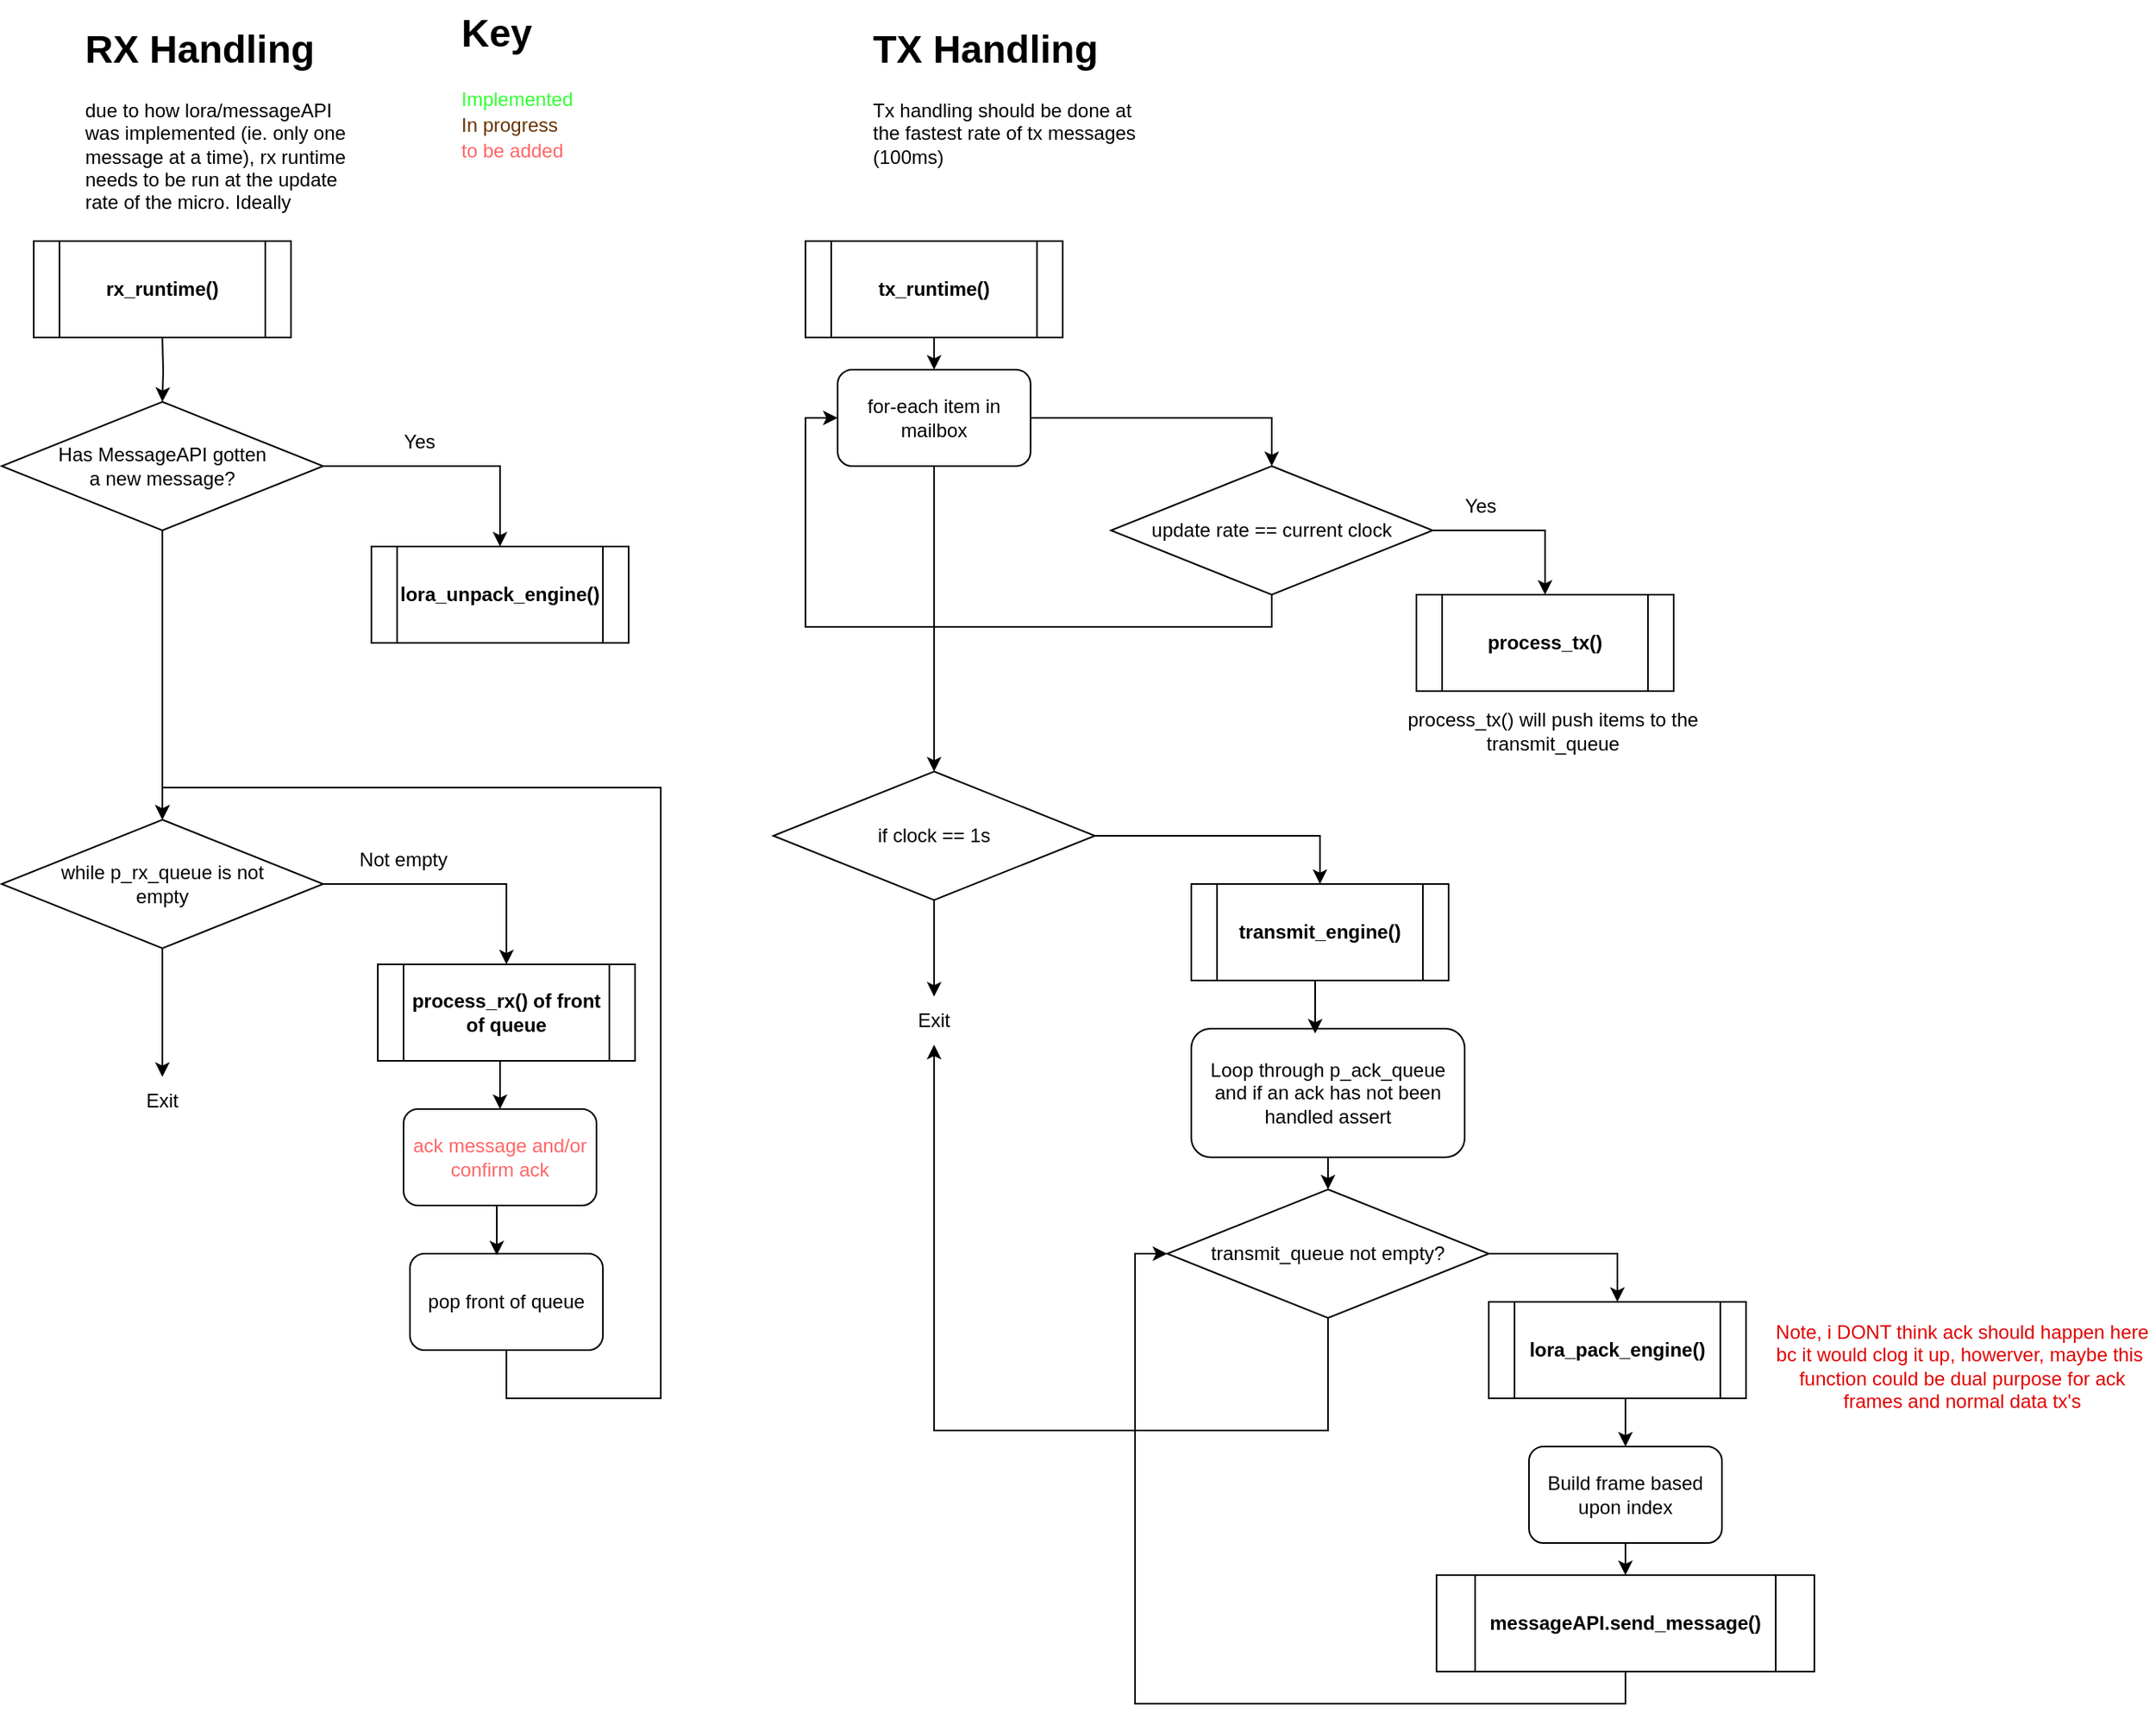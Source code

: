 <mxfile version="24.7.7">
  <diagram id="C5RBs43oDa-KdzZeNtuy" name="Page-1">
    <mxGraphModel dx="1234" dy="1146" grid="1" gridSize="10" guides="1" tooltips="1" connect="1" arrows="1" fold="1" page="1" pageScale="1" pageWidth="827" pageHeight="1169" math="0" shadow="0">
      <root>
        <mxCell id="WIyWlLk6GJQsqaUBKTNV-0" />
        <mxCell id="WIyWlLk6GJQsqaUBKTNV-1" parent="WIyWlLk6GJQsqaUBKTNV-0" />
        <mxCell id="f5HPm9VqEAg4-mi-M7pS-6" style="edgeStyle=orthogonalEdgeStyle;rounded=0;orthogonalLoop=1;jettySize=auto;html=1;exitX=0.5;exitY=1;exitDx=0;exitDy=0;entryX=0.5;entryY=0;entryDx=0;entryDy=0;" edge="1" parent="WIyWlLk6GJQsqaUBKTNV-1">
          <mxGeometry relative="1" as="geometry">
            <mxPoint x="140" y="230" as="sourcePoint" />
            <mxPoint x="140" y="270" as="targetPoint" />
          </mxGeometry>
        </mxCell>
        <mxCell id="f5HPm9VqEAg4-mi-M7pS-2" value="&lt;h1 style=&quot;margin-top: 0px;&quot;&gt;RX Handling&lt;/h1&gt;&lt;p&gt;due to how lora/messageAPI was implemented (ie. only one message at a time), rx runtime needs to be run at the update rate of the micro. Ideally&amp;nbsp;&lt;/p&gt;" style="text;html=1;whiteSpace=wrap;overflow=hidden;rounded=0;align=left;" vertex="1" parent="WIyWlLk6GJQsqaUBKTNV-1">
          <mxGeometry x="90" y="30" width="180" height="120" as="geometry" />
        </mxCell>
        <mxCell id="f5HPm9VqEAg4-mi-M7pS-3" value="&lt;h1 style=&quot;margin-top: 0px;&quot;&gt;TX Handling&lt;/h1&gt;&lt;p&gt;Tx handling should be done at the fastest rate of tx messages (100ms)&lt;/p&gt;" style="text;html=1;whiteSpace=wrap;overflow=hidden;rounded=0;align=left;" vertex="1" parent="WIyWlLk6GJQsqaUBKTNV-1">
          <mxGeometry x="580" y="30" width="180" height="120" as="geometry" />
        </mxCell>
        <mxCell id="f5HPm9VqEAg4-mi-M7pS-9" style="edgeStyle=orthogonalEdgeStyle;rounded=0;orthogonalLoop=1;jettySize=auto;html=1;exitX=1;exitY=0.5;exitDx=0;exitDy=0;entryX=0.5;entryY=0;entryDx=0;entryDy=0;" edge="1" parent="WIyWlLk6GJQsqaUBKTNV-1" source="f5HPm9VqEAg4-mi-M7pS-7" target="f5HPm9VqEAg4-mi-M7pS-17">
          <mxGeometry relative="1" as="geometry">
            <mxPoint x="350" y="360" as="targetPoint" />
          </mxGeometry>
        </mxCell>
        <mxCell id="f5HPm9VqEAg4-mi-M7pS-19" style="edgeStyle=orthogonalEdgeStyle;rounded=0;orthogonalLoop=1;jettySize=auto;html=1;exitX=0.5;exitY=1;exitDx=0;exitDy=0;" edge="1" parent="WIyWlLk6GJQsqaUBKTNV-1" source="f5HPm9VqEAg4-mi-M7pS-7" target="f5HPm9VqEAg4-mi-M7pS-18">
          <mxGeometry relative="1" as="geometry" />
        </mxCell>
        <mxCell id="f5HPm9VqEAg4-mi-M7pS-7" value="Has MessageAPI gotten&lt;div&gt;a new message?&lt;/div&gt;" style="rhombus;whiteSpace=wrap;html=1;" vertex="1" parent="WIyWlLk6GJQsqaUBKTNV-1">
          <mxGeometry x="40" y="270" width="200" height="80" as="geometry" />
        </mxCell>
        <mxCell id="f5HPm9VqEAg4-mi-M7pS-10" value="Yes" style="text;html=1;align=center;verticalAlign=middle;whiteSpace=wrap;rounded=0;" vertex="1" parent="WIyWlLk6GJQsqaUBKTNV-1">
          <mxGeometry x="270" y="280" width="60" height="30" as="geometry" />
        </mxCell>
        <mxCell id="f5HPm9VqEAg4-mi-M7pS-14" value="&lt;b&gt;rx_runtime()&lt;/b&gt;" style="shape=process;whiteSpace=wrap;html=1;backgroundOutline=1;" vertex="1" parent="WIyWlLk6GJQsqaUBKTNV-1">
          <mxGeometry x="60" y="170" width="160" height="60" as="geometry" />
        </mxCell>
        <mxCell id="f5HPm9VqEAg4-mi-M7pS-15" value="&lt;h1 style=&quot;margin-top: 0px;&quot;&gt;&lt;span style=&quot;background-color: initial;&quot;&gt;Key&lt;/span&gt;&lt;/h1&gt;&lt;h1 style=&quot;margin-top: 0px; line-height: 50%;&quot;&gt;&lt;span style=&quot;font-size: 12px; font-weight: 400;&quot;&gt;&lt;font color=&quot;#33ff33&quot;&gt;Implemented&lt;br&gt;&lt;/font&gt;&lt;font color=&quot;#663300&quot;&gt;In progress&lt;br&gt;&lt;/font&gt;&lt;font color=&quot;#ff6666&quot;&gt;to be added&lt;/font&gt;&lt;/span&gt;&lt;/h1&gt;" style="text;html=1;whiteSpace=wrap;overflow=hidden;rounded=0;align=left;" vertex="1" parent="WIyWlLk6GJQsqaUBKTNV-1">
          <mxGeometry x="324" y="20" width="180" height="150" as="geometry" />
        </mxCell>
        <mxCell id="f5HPm9VqEAg4-mi-M7pS-17" value="&lt;b&gt;lora_unpack_engine()&lt;/b&gt;" style="shape=process;whiteSpace=wrap;html=1;backgroundOutline=1;" vertex="1" parent="WIyWlLk6GJQsqaUBKTNV-1">
          <mxGeometry x="270" y="360" width="160" height="60" as="geometry" />
        </mxCell>
        <mxCell id="f5HPm9VqEAg4-mi-M7pS-21" style="edgeStyle=orthogonalEdgeStyle;rounded=0;orthogonalLoop=1;jettySize=auto;html=1;exitX=1;exitY=0.5;exitDx=0;exitDy=0;" edge="1" parent="WIyWlLk6GJQsqaUBKTNV-1" source="f5HPm9VqEAg4-mi-M7pS-18" target="f5HPm9VqEAg4-mi-M7pS-20">
          <mxGeometry relative="1" as="geometry" />
        </mxCell>
        <mxCell id="f5HPm9VqEAg4-mi-M7pS-35" style="edgeStyle=orthogonalEdgeStyle;rounded=0;orthogonalLoop=1;jettySize=auto;html=1;exitX=0.5;exitY=1;exitDx=0;exitDy=0;entryX=0.5;entryY=0;entryDx=0;entryDy=0;" edge="1" parent="WIyWlLk6GJQsqaUBKTNV-1" source="f5HPm9VqEAg4-mi-M7pS-18" target="f5HPm9VqEAg4-mi-M7pS-31">
          <mxGeometry relative="1" as="geometry" />
        </mxCell>
        <mxCell id="f5HPm9VqEAg4-mi-M7pS-18" value="while p_rx_queue is not&lt;div&gt;empty&lt;/div&gt;" style="rhombus;whiteSpace=wrap;html=1;" vertex="1" parent="WIyWlLk6GJQsqaUBKTNV-1">
          <mxGeometry x="40" y="530" width="200" height="80" as="geometry" />
        </mxCell>
        <mxCell id="f5HPm9VqEAg4-mi-M7pS-28" style="edgeStyle=orthogonalEdgeStyle;rounded=0;orthogonalLoop=1;jettySize=auto;html=1;exitX=0.5;exitY=1;exitDx=0;exitDy=0;entryX=0.5;entryY=0;entryDx=0;entryDy=0;" edge="1" parent="WIyWlLk6GJQsqaUBKTNV-1" source="f5HPm9VqEAg4-mi-M7pS-20" target="f5HPm9VqEAg4-mi-M7pS-27">
          <mxGeometry relative="1" as="geometry" />
        </mxCell>
        <mxCell id="f5HPm9VqEAg4-mi-M7pS-20" value="&lt;b&gt;process_rx() of front&lt;/b&gt;&lt;div&gt;&lt;b&gt;of queue&lt;/b&gt;&lt;/div&gt;" style="shape=process;whiteSpace=wrap;html=1;backgroundOutline=1;" vertex="1" parent="WIyWlLk6GJQsqaUBKTNV-1">
          <mxGeometry x="274" y="620" width="160" height="60" as="geometry" />
        </mxCell>
        <mxCell id="f5HPm9VqEAg4-mi-M7pS-22" value="Not empty" style="text;html=1;align=center;verticalAlign=middle;whiteSpace=wrap;rounded=0;" vertex="1" parent="WIyWlLk6GJQsqaUBKTNV-1">
          <mxGeometry x="260" y="540" width="60" height="30" as="geometry" />
        </mxCell>
        <mxCell id="f5HPm9VqEAg4-mi-M7pS-26" style="edgeStyle=orthogonalEdgeStyle;rounded=0;orthogonalLoop=1;jettySize=auto;html=1;exitX=0.5;exitY=1;exitDx=0;exitDy=0;entryX=0.5;entryY=0;entryDx=0;entryDy=0;" edge="1" parent="WIyWlLk6GJQsqaUBKTNV-1" source="f5HPm9VqEAg4-mi-M7pS-24" target="f5HPm9VqEAg4-mi-M7pS-18">
          <mxGeometry relative="1" as="geometry">
            <Array as="points">
              <mxPoint x="354" y="890" />
              <mxPoint x="450" y="890" />
              <mxPoint x="450" y="510" />
              <mxPoint x="140" y="510" />
            </Array>
          </mxGeometry>
        </mxCell>
        <mxCell id="f5HPm9VqEAg4-mi-M7pS-24" value="pop front of queue" style="rounded=1;whiteSpace=wrap;html=1;" vertex="1" parent="WIyWlLk6GJQsqaUBKTNV-1">
          <mxGeometry x="294" y="800" width="120" height="60" as="geometry" />
        </mxCell>
        <mxCell id="f5HPm9VqEAg4-mi-M7pS-27" value="ack message and/or&lt;div&gt;confirm ack&lt;/div&gt;" style="rounded=1;whiteSpace=wrap;html=1;fontColor=#FF6666;" vertex="1" parent="WIyWlLk6GJQsqaUBKTNV-1">
          <mxGeometry x="290" y="710" width="120" height="60" as="geometry" />
        </mxCell>
        <mxCell id="f5HPm9VqEAg4-mi-M7pS-29" style="edgeStyle=orthogonalEdgeStyle;rounded=0;orthogonalLoop=1;jettySize=auto;html=1;exitX=0.5;exitY=1;exitDx=0;exitDy=0;entryX=0.45;entryY=0.017;entryDx=0;entryDy=0;entryPerimeter=0;" edge="1" parent="WIyWlLk6GJQsqaUBKTNV-1" source="f5HPm9VqEAg4-mi-M7pS-27" target="f5HPm9VqEAg4-mi-M7pS-24">
          <mxGeometry relative="1" as="geometry" />
        </mxCell>
        <mxCell id="f5HPm9VqEAg4-mi-M7pS-31" value="&lt;br&gt;Exit&lt;div&gt;&lt;br&gt;&lt;/div&gt;" style="text;html=1;align=center;verticalAlign=middle;whiteSpace=wrap;rounded=0;" vertex="1" parent="WIyWlLk6GJQsqaUBKTNV-1">
          <mxGeometry x="110" y="690" width="60" height="30" as="geometry" />
        </mxCell>
        <mxCell id="f5HPm9VqEAg4-mi-M7pS-38" style="edgeStyle=orthogonalEdgeStyle;rounded=0;orthogonalLoop=1;jettySize=auto;html=1;exitX=0.5;exitY=1;exitDx=0;exitDy=0;entryX=0.5;entryY=0;entryDx=0;entryDy=0;" edge="1" parent="WIyWlLk6GJQsqaUBKTNV-1" source="f5HPm9VqEAg4-mi-M7pS-36" target="f5HPm9VqEAg4-mi-M7pS-37">
          <mxGeometry relative="1" as="geometry" />
        </mxCell>
        <mxCell id="f5HPm9VqEAg4-mi-M7pS-36" value="&lt;b&gt;tx_runtime()&lt;/b&gt;" style="shape=process;whiteSpace=wrap;html=1;backgroundOutline=1;" vertex="1" parent="WIyWlLk6GJQsqaUBKTNV-1">
          <mxGeometry x="540" y="170" width="160" height="60" as="geometry" />
        </mxCell>
        <mxCell id="f5HPm9VqEAg4-mi-M7pS-44" style="edgeStyle=orthogonalEdgeStyle;rounded=0;orthogonalLoop=1;jettySize=auto;html=1;exitX=1;exitY=0.5;exitDx=0;exitDy=0;entryX=0.5;entryY=0;entryDx=0;entryDy=0;" edge="1" parent="WIyWlLk6GJQsqaUBKTNV-1" source="f5HPm9VqEAg4-mi-M7pS-37" target="f5HPm9VqEAg4-mi-M7pS-40">
          <mxGeometry relative="1" as="geometry" />
        </mxCell>
        <mxCell id="f5HPm9VqEAg4-mi-M7pS-47" style="edgeStyle=orthogonalEdgeStyle;rounded=0;orthogonalLoop=1;jettySize=auto;html=1;exitX=0.5;exitY=1;exitDx=0;exitDy=0;" edge="1" parent="WIyWlLk6GJQsqaUBKTNV-1" source="f5HPm9VqEAg4-mi-M7pS-37">
          <mxGeometry relative="1" as="geometry">
            <mxPoint x="620" y="500" as="targetPoint" />
          </mxGeometry>
        </mxCell>
        <mxCell id="f5HPm9VqEAg4-mi-M7pS-37" value="for-each item in mailbox" style="rounded=1;whiteSpace=wrap;html=1;" vertex="1" parent="WIyWlLk6GJQsqaUBKTNV-1">
          <mxGeometry x="560" y="250" width="120" height="60" as="geometry" />
        </mxCell>
        <mxCell id="f5HPm9VqEAg4-mi-M7pS-43" style="edgeStyle=orthogonalEdgeStyle;rounded=0;orthogonalLoop=1;jettySize=auto;html=1;exitX=1;exitY=0.5;exitDx=0;exitDy=0;entryX=0.5;entryY=0;entryDx=0;entryDy=0;" edge="1" parent="WIyWlLk6GJQsqaUBKTNV-1" source="f5HPm9VqEAg4-mi-M7pS-40" target="f5HPm9VqEAg4-mi-M7pS-42">
          <mxGeometry relative="1" as="geometry" />
        </mxCell>
        <mxCell id="f5HPm9VqEAg4-mi-M7pS-45" style="edgeStyle=orthogonalEdgeStyle;rounded=0;orthogonalLoop=1;jettySize=auto;html=1;exitX=0.5;exitY=1;exitDx=0;exitDy=0;entryX=0;entryY=0.5;entryDx=0;entryDy=0;" edge="1" parent="WIyWlLk6GJQsqaUBKTNV-1" source="f5HPm9VqEAg4-mi-M7pS-40" target="f5HPm9VqEAg4-mi-M7pS-37">
          <mxGeometry relative="1" as="geometry" />
        </mxCell>
        <mxCell id="f5HPm9VqEAg4-mi-M7pS-40" value="update rate == current clock" style="rhombus;whiteSpace=wrap;html=1;" vertex="1" parent="WIyWlLk6GJQsqaUBKTNV-1">
          <mxGeometry x="730" y="310" width="200" height="80" as="geometry" />
        </mxCell>
        <mxCell id="f5HPm9VqEAg4-mi-M7pS-42" value="&lt;b&gt;process_tx()&lt;/b&gt;" style="shape=process;whiteSpace=wrap;html=1;backgroundOutline=1;" vertex="1" parent="WIyWlLk6GJQsqaUBKTNV-1">
          <mxGeometry x="920" y="390" width="160" height="60" as="geometry" />
        </mxCell>
        <mxCell id="f5HPm9VqEAg4-mi-M7pS-46" value="Yes" style="text;html=1;align=center;verticalAlign=middle;whiteSpace=wrap;rounded=0;" vertex="1" parent="WIyWlLk6GJQsqaUBKTNV-1">
          <mxGeometry x="930" y="320" width="60" height="30" as="geometry" />
        </mxCell>
        <mxCell id="f5HPm9VqEAg4-mi-M7pS-52" style="edgeStyle=orthogonalEdgeStyle;rounded=0;orthogonalLoop=1;jettySize=auto;html=1;exitX=1;exitY=0.5;exitDx=0;exitDy=0;entryX=0.5;entryY=0;entryDx=0;entryDy=0;" edge="1" parent="WIyWlLk6GJQsqaUBKTNV-1" source="f5HPm9VqEAg4-mi-M7pS-48" target="f5HPm9VqEAg4-mi-M7pS-51">
          <mxGeometry relative="1" as="geometry" />
        </mxCell>
        <mxCell id="f5HPm9VqEAg4-mi-M7pS-54" style="edgeStyle=orthogonalEdgeStyle;rounded=0;orthogonalLoop=1;jettySize=auto;html=1;exitX=0.5;exitY=1;exitDx=0;exitDy=0;entryX=0.5;entryY=0;entryDx=0;entryDy=0;" edge="1" parent="WIyWlLk6GJQsqaUBKTNV-1" source="f5HPm9VqEAg4-mi-M7pS-48" target="f5HPm9VqEAg4-mi-M7pS-53">
          <mxGeometry relative="1" as="geometry" />
        </mxCell>
        <mxCell id="f5HPm9VqEAg4-mi-M7pS-48" value="if clock == 1s" style="rhombus;whiteSpace=wrap;html=1;" vertex="1" parent="WIyWlLk6GJQsqaUBKTNV-1">
          <mxGeometry x="520" y="500" width="200" height="80" as="geometry" />
        </mxCell>
        <mxCell id="f5HPm9VqEAg4-mi-M7pS-50" value="process_tx() will push items to the transmit_queue" style="text;html=1;align=center;verticalAlign=middle;whiteSpace=wrap;rounded=0;" vertex="1" parent="WIyWlLk6GJQsqaUBKTNV-1">
          <mxGeometry x="910" y="460" width="190" height="30" as="geometry" />
        </mxCell>
        <mxCell id="f5HPm9VqEAg4-mi-M7pS-51" value="&lt;b&gt;transmit_engine()&lt;/b&gt;" style="shape=process;whiteSpace=wrap;html=1;backgroundOutline=1;" vertex="1" parent="WIyWlLk6GJQsqaUBKTNV-1">
          <mxGeometry x="780" y="570" width="160" height="60" as="geometry" />
        </mxCell>
        <mxCell id="f5HPm9VqEAg4-mi-M7pS-53" value="&lt;br&gt;Exit&lt;div&gt;&lt;br&gt;&lt;/div&gt;" style="text;html=1;align=center;verticalAlign=middle;whiteSpace=wrap;rounded=0;" vertex="1" parent="WIyWlLk6GJQsqaUBKTNV-1">
          <mxGeometry x="590" y="640" width="60" height="30" as="geometry" />
        </mxCell>
        <mxCell id="f5HPm9VqEAg4-mi-M7pS-60" style="edgeStyle=orthogonalEdgeStyle;rounded=0;orthogonalLoop=1;jettySize=auto;html=1;exitX=0.5;exitY=1;exitDx=0;exitDy=0;entryX=0.5;entryY=0;entryDx=0;entryDy=0;" edge="1" parent="WIyWlLk6GJQsqaUBKTNV-1" source="f5HPm9VqEAg4-mi-M7pS-55" target="f5HPm9VqEAg4-mi-M7pS-59">
          <mxGeometry relative="1" as="geometry" />
        </mxCell>
        <mxCell id="f5HPm9VqEAg4-mi-M7pS-55" value="Loop through p_ack_queue and if an ack has not been handled assert" style="rounded=1;whiteSpace=wrap;html=1;" vertex="1" parent="WIyWlLk6GJQsqaUBKTNV-1">
          <mxGeometry x="780" y="660" width="170" height="80" as="geometry" />
        </mxCell>
        <mxCell id="f5HPm9VqEAg4-mi-M7pS-56" style="edgeStyle=orthogonalEdgeStyle;rounded=0;orthogonalLoop=1;jettySize=auto;html=1;exitX=0.5;exitY=1;exitDx=0;exitDy=0;entryX=0.453;entryY=0.038;entryDx=0;entryDy=0;entryPerimeter=0;" edge="1" parent="WIyWlLk6GJQsqaUBKTNV-1" source="f5HPm9VqEAg4-mi-M7pS-51" target="f5HPm9VqEAg4-mi-M7pS-55">
          <mxGeometry relative="1" as="geometry" />
        </mxCell>
        <mxCell id="f5HPm9VqEAg4-mi-M7pS-68" style="edgeStyle=orthogonalEdgeStyle;rounded=0;orthogonalLoop=1;jettySize=auto;html=1;exitX=0.5;exitY=1;exitDx=0;exitDy=0;entryX=0.5;entryY=0;entryDx=0;entryDy=0;" edge="1" parent="WIyWlLk6GJQsqaUBKTNV-1" source="f5HPm9VqEAg4-mi-M7pS-58" target="f5HPm9VqEAg4-mi-M7pS-65">
          <mxGeometry relative="1" as="geometry" />
        </mxCell>
        <mxCell id="f5HPm9VqEAg4-mi-M7pS-58" value="&lt;b&gt;lora_pack_engine()&lt;/b&gt;" style="shape=process;whiteSpace=wrap;html=1;backgroundOutline=1;" vertex="1" parent="WIyWlLk6GJQsqaUBKTNV-1">
          <mxGeometry x="965" y="830" width="160" height="60" as="geometry" />
        </mxCell>
        <mxCell id="f5HPm9VqEAg4-mi-M7pS-61" style="edgeStyle=orthogonalEdgeStyle;rounded=0;orthogonalLoop=1;jettySize=auto;html=1;exitX=1;exitY=0.5;exitDx=0;exitDy=0;entryX=0.5;entryY=0;entryDx=0;entryDy=0;" edge="1" parent="WIyWlLk6GJQsqaUBKTNV-1" source="f5HPm9VqEAg4-mi-M7pS-59" target="f5HPm9VqEAg4-mi-M7pS-58">
          <mxGeometry relative="1" as="geometry" />
        </mxCell>
        <mxCell id="f5HPm9VqEAg4-mi-M7pS-71" style="edgeStyle=orthogonalEdgeStyle;rounded=0;orthogonalLoop=1;jettySize=auto;html=1;exitX=0.5;exitY=1;exitDx=0;exitDy=0;" edge="1" parent="WIyWlLk6GJQsqaUBKTNV-1" source="f5HPm9VqEAg4-mi-M7pS-59" target="f5HPm9VqEAg4-mi-M7pS-53">
          <mxGeometry relative="1" as="geometry">
            <Array as="points">
              <mxPoint x="865" y="910" />
              <mxPoint x="620" y="910" />
            </Array>
          </mxGeometry>
        </mxCell>
        <mxCell id="f5HPm9VqEAg4-mi-M7pS-59" value="transmit_queue not empty?" style="rhombus;whiteSpace=wrap;html=1;" vertex="1" parent="WIyWlLk6GJQsqaUBKTNV-1">
          <mxGeometry x="765" y="760" width="200" height="80" as="geometry" />
        </mxCell>
        <mxCell id="f5HPm9VqEAg4-mi-M7pS-69" style="edgeStyle=orthogonalEdgeStyle;rounded=0;orthogonalLoop=1;jettySize=auto;html=1;exitX=0.5;exitY=1;exitDx=0;exitDy=0;entryX=0;entryY=0.5;entryDx=0;entryDy=0;" edge="1" parent="WIyWlLk6GJQsqaUBKTNV-1" source="f5HPm9VqEAg4-mi-M7pS-63" target="f5HPm9VqEAg4-mi-M7pS-59">
          <mxGeometry relative="1" as="geometry" />
        </mxCell>
        <mxCell id="f5HPm9VqEAg4-mi-M7pS-63" value="&lt;b&gt;messageAPI.send_message()&lt;/b&gt;" style="shape=process;whiteSpace=wrap;html=1;backgroundOutline=1;" vertex="1" parent="WIyWlLk6GJQsqaUBKTNV-1">
          <mxGeometry x="932.5" y="1000" width="235" height="60" as="geometry" />
        </mxCell>
        <mxCell id="f5HPm9VqEAg4-mi-M7pS-67" style="edgeStyle=orthogonalEdgeStyle;rounded=0;orthogonalLoop=1;jettySize=auto;html=1;exitX=0.5;exitY=1;exitDx=0;exitDy=0;entryX=0.5;entryY=0;entryDx=0;entryDy=0;" edge="1" parent="WIyWlLk6GJQsqaUBKTNV-1" source="f5HPm9VqEAg4-mi-M7pS-65" target="f5HPm9VqEAg4-mi-M7pS-63">
          <mxGeometry relative="1" as="geometry" />
        </mxCell>
        <mxCell id="f5HPm9VqEAg4-mi-M7pS-65" value="Build frame based upon index" style="rounded=1;whiteSpace=wrap;html=1;" vertex="1" parent="WIyWlLk6GJQsqaUBKTNV-1">
          <mxGeometry x="990" y="920" width="120" height="60" as="geometry" />
        </mxCell>
        <mxCell id="f5HPm9VqEAg4-mi-M7pS-66" value="Note, i DONT think ack should happen here bc it would clog it up, howerver, maybe this&amp;nbsp; function could be dual purpose for ack frames and normal data tx&#39;s" style="text;html=1;align=center;verticalAlign=middle;whiteSpace=wrap;rounded=0;fontColor=#E00000;" vertex="1" parent="WIyWlLk6GJQsqaUBKTNV-1">
          <mxGeometry x="1140" y="820" width="239" height="100" as="geometry" />
        </mxCell>
      </root>
    </mxGraphModel>
  </diagram>
</mxfile>
